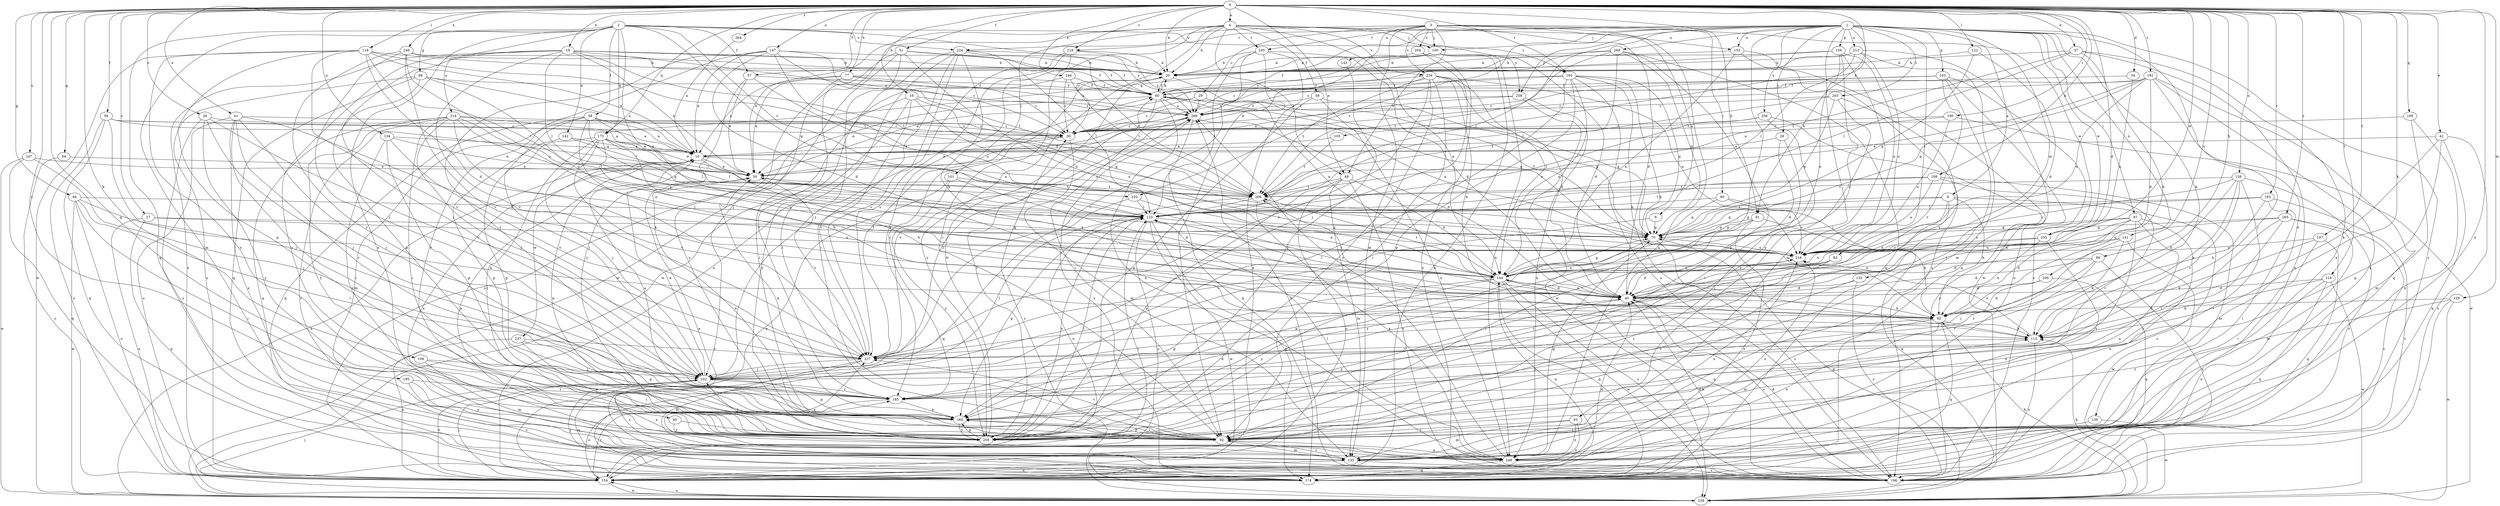 strict digraph  {
0;
1;
2;
3;
4;
6;
9;
10;
16;
19;
20;
26;
27;
28;
29;
30;
34;
37;
40;
41;
42;
49;
50;
51;
56;
57;
58;
59;
60;
64;
65;
66;
68;
70;
77;
80;
81;
82;
83;
87;
90;
92;
93;
100;
101;
102;
105;
108;
109;
113;
116;
118;
122;
123;
129;
132;
133;
134;
138;
139;
141;
142;
143;
144;
147;
153;
154;
159;
163;
164;
169;
173;
174;
180;
183;
184;
185;
192;
195;
196;
197;
203;
204;
205;
206;
209;
213;
214;
216;
219;
220;
224;
226;
227;
235;
237;
238;
244;
246;
247;
248;
256;
258;
259;
264;
265;
268;
269;
0 -> 4  [label=a];
0 -> 16  [label=b];
0 -> 19  [label=b];
0 -> 20  [label=b];
0 -> 26  [label=c];
0 -> 27  [label=c];
0 -> 34  [label=d];
0 -> 37  [label=d];
0 -> 40  [label=d];
0 -> 41  [label=e];
0 -> 42  [label=e];
0 -> 49  [label=e];
0 -> 51  [label=f];
0 -> 56  [label=f];
0 -> 57  [label=f];
0 -> 64  [label=g];
0 -> 65  [label=g];
0 -> 66  [label=g];
0 -> 77  [label=h];
0 -> 80  [label=h];
0 -> 81  [label=h];
0 -> 105  [label=k];
0 -> 108  [label=k];
0 -> 109  [label=k];
0 -> 113  [label=k];
0 -> 116  [label=l];
0 -> 118  [label=l];
0 -> 122  [label=l];
0 -> 129  [label=m];
0 -> 134  [label=n];
0 -> 138  [label=n];
0 -> 147  [label=o];
0 -> 169  [label=q];
0 -> 173  [label=q];
0 -> 180  [label=r];
0 -> 183  [label=r];
0 -> 184  [label=r];
0 -> 192  [label=s];
0 -> 195  [label=s];
0 -> 197  [label=t];
0 -> 209  [label=u];
0 -> 219  [label=v];
0 -> 235  [label=w];
0 -> 244  [label=x];
0 -> 246  [label=x];
0 -> 247  [label=x];
0 -> 248  [label=x];
0 -> 264  [label=z];
0 -> 265  [label=z];
1 -> 6  [label=a];
1 -> 28  [label=c];
1 -> 81  [label=h];
1 -> 83  [label=i];
1 -> 87  [label=i];
1 -> 93  [label=j];
1 -> 100  [label=j];
1 -> 113  [label=k];
1 -> 123  [label=l];
1 -> 132  [label=m];
1 -> 139  [label=n];
1 -> 141  [label=n];
1 -> 153  [label=o];
1 -> 159  [label=p];
1 -> 163  [label=p];
1 -> 164  [label=p];
1 -> 173  [label=q];
1 -> 196  [label=s];
1 -> 203  [label=t];
1 -> 213  [label=u];
1 -> 219  [label=v];
1 -> 220  [label=v];
1 -> 235  [label=w];
1 -> 256  [label=y];
1 -> 258  [label=y];
1 -> 268  [label=z];
2 -> 57  [label=f];
2 -> 58  [label=f];
2 -> 68  [label=g];
2 -> 70  [label=g];
2 -> 133  [label=m];
2 -> 142  [label=n];
2 -> 173  [label=q];
2 -> 174  [label=q];
2 -> 184  [label=r];
2 -> 214  [label=u];
2 -> 216  [label=u];
2 -> 220  [label=v];
2 -> 224  [label=v];
2 -> 248  [label=x];
2 -> 269  [label=z];
3 -> 9  [label=a];
3 -> 29  [label=c];
3 -> 40  [label=d];
3 -> 49  [label=e];
3 -> 90  [label=i];
3 -> 100  [label=j];
3 -> 133  [label=m];
3 -> 143  [label=n];
3 -> 204  [label=t];
3 -> 205  [label=t];
3 -> 224  [label=v];
3 -> 226  [label=v];
3 -> 235  [label=w];
3 -> 248  [label=x];
4 -> 20  [label=b];
4 -> 30  [label=c];
4 -> 49  [label=e];
4 -> 50  [label=e];
4 -> 59  [label=f];
4 -> 92  [label=i];
4 -> 100  [label=j];
4 -> 101  [label=j];
4 -> 102  [label=j];
4 -> 144  [label=n];
4 -> 153  [label=o];
4 -> 205  [label=t];
4 -> 226  [label=v];
4 -> 258  [label=y];
6 -> 40  [label=d];
6 -> 70  [label=g];
6 -> 82  [label=h];
6 -> 102  [label=j];
6 -> 123  [label=l];
6 -> 196  [label=s];
9 -> 70  [label=g];
9 -> 227  [label=v];
10 -> 50  [label=e];
10 -> 82  [label=h];
10 -> 206  [label=t];
10 -> 237  [label=w];
10 -> 248  [label=x];
16 -> 70  [label=g];
16 -> 154  [label=o];
16 -> 216  [label=u];
16 -> 227  [label=v];
16 -> 259  [label=y];
16 -> 269  [label=z];
19 -> 20  [label=b];
19 -> 50  [label=e];
19 -> 60  [label=f];
19 -> 102  [label=j];
19 -> 123  [label=l];
19 -> 154  [label=o];
19 -> 206  [label=t];
19 -> 227  [label=v];
19 -> 259  [label=y];
19 -> 269  [label=z];
20 -> 60  [label=f];
20 -> 144  [label=n];
20 -> 185  [label=r];
20 -> 259  [label=y];
26 -> 30  [label=c];
26 -> 102  [label=j];
26 -> 196  [label=s];
26 -> 227  [label=v];
26 -> 259  [label=y];
27 -> 70  [label=g];
27 -> 154  [label=o];
27 -> 174  [label=q];
27 -> 216  [label=u];
28 -> 10  [label=a];
28 -> 40  [label=d];
28 -> 92  [label=i];
29 -> 30  [label=c];
29 -> 70  [label=g];
29 -> 269  [label=z];
30 -> 10  [label=a];
30 -> 50  [label=e];
30 -> 133  [label=m];
34 -> 60  [label=f];
34 -> 216  [label=u];
37 -> 20  [label=b];
37 -> 82  [label=h];
37 -> 123  [label=l];
37 -> 154  [label=o];
37 -> 206  [label=t];
37 -> 248  [label=x];
40 -> 82  [label=h];
40 -> 123  [label=l];
40 -> 144  [label=n];
40 -> 196  [label=s];
40 -> 206  [label=t];
40 -> 259  [label=y];
41 -> 30  [label=c];
41 -> 40  [label=d];
41 -> 92  [label=i];
41 -> 102  [label=j];
41 -> 154  [label=o];
41 -> 185  [label=r];
41 -> 248  [label=x];
42 -> 10  [label=a];
42 -> 113  [label=k];
42 -> 164  [label=p];
42 -> 174  [label=q];
42 -> 196  [label=s];
49 -> 133  [label=m];
49 -> 144  [label=n];
49 -> 154  [label=o];
49 -> 196  [label=s];
49 -> 206  [label=t];
49 -> 259  [label=y];
50 -> 206  [label=t];
50 -> 227  [label=v];
50 -> 269  [label=z];
51 -> 20  [label=b];
51 -> 60  [label=f];
51 -> 92  [label=i];
51 -> 144  [label=n];
51 -> 185  [label=r];
51 -> 238  [label=w];
56 -> 10  [label=a];
56 -> 30  [label=c];
56 -> 102  [label=j];
56 -> 154  [label=o];
56 -> 174  [label=q];
56 -> 206  [label=t];
57 -> 50  [label=e];
57 -> 60  [label=f];
57 -> 144  [label=n];
57 -> 259  [label=y];
58 -> 10  [label=a];
58 -> 30  [label=c];
58 -> 70  [label=g];
58 -> 102  [label=j];
58 -> 123  [label=l];
58 -> 133  [label=m];
58 -> 144  [label=n];
58 -> 174  [label=q];
59 -> 70  [label=g];
59 -> 248  [label=x];
59 -> 259  [label=y];
59 -> 269  [label=z];
60 -> 20  [label=b];
60 -> 50  [label=e];
60 -> 70  [label=g];
60 -> 92  [label=i];
60 -> 216  [label=u];
60 -> 248  [label=x];
60 -> 269  [label=z];
64 -> 50  [label=e];
64 -> 154  [label=o];
65 -> 92  [label=i];
65 -> 259  [label=y];
66 -> 92  [label=i];
66 -> 113  [label=k];
66 -> 123  [label=l];
66 -> 154  [label=o];
66 -> 185  [label=r];
66 -> 238  [label=w];
68 -> 10  [label=a];
68 -> 60  [label=f];
68 -> 154  [label=o];
68 -> 164  [label=p];
68 -> 174  [label=q];
68 -> 216  [label=u];
70 -> 60  [label=f];
70 -> 164  [label=p];
70 -> 196  [label=s];
70 -> 216  [label=u];
77 -> 10  [label=a];
77 -> 30  [label=c];
77 -> 50  [label=e];
77 -> 60  [label=f];
77 -> 259  [label=y];
77 -> 269  [label=z];
80 -> 40  [label=d];
80 -> 102  [label=j];
80 -> 144  [label=n];
80 -> 185  [label=r];
80 -> 196  [label=s];
81 -> 70  [label=g];
81 -> 82  [label=h];
81 -> 92  [label=i];
81 -> 154  [label=o];
81 -> 259  [label=y];
82 -> 113  [label=k];
82 -> 133  [label=m];
82 -> 164  [label=p];
82 -> 174  [label=q];
82 -> 248  [label=x];
83 -> 40  [label=d];
83 -> 92  [label=i];
83 -> 144  [label=n];
83 -> 185  [label=r];
87 -> 70  [label=g];
87 -> 82  [label=h];
87 -> 144  [label=n];
87 -> 154  [label=o];
87 -> 216  [label=u];
87 -> 248  [label=x];
87 -> 259  [label=y];
90 -> 70  [label=g];
90 -> 123  [label=l];
90 -> 216  [label=u];
90 -> 238  [label=w];
92 -> 10  [label=a];
92 -> 50  [label=e];
92 -> 113  [label=k];
92 -> 133  [label=m];
92 -> 164  [label=p];
92 -> 227  [label=v];
92 -> 248  [label=x];
93 -> 92  [label=i];
93 -> 133  [label=m];
93 -> 154  [label=o];
93 -> 248  [label=x];
100 -> 20  [label=b];
100 -> 40  [label=d];
100 -> 50  [label=e];
100 -> 154  [label=o];
100 -> 248  [label=x];
100 -> 269  [label=z];
101 -> 40  [label=d];
101 -> 154  [label=o];
101 -> 206  [label=t];
101 -> 259  [label=y];
102 -> 50  [label=e];
102 -> 123  [label=l];
102 -> 154  [label=o];
102 -> 164  [label=p];
102 -> 174  [label=q];
102 -> 185  [label=r];
102 -> 248  [label=x];
102 -> 269  [label=z];
105 -> 10  [label=a];
105 -> 206  [label=t];
108 -> 123  [label=l];
108 -> 133  [label=m];
108 -> 185  [label=r];
108 -> 206  [label=t];
108 -> 216  [label=u];
109 -> 92  [label=i];
109 -> 102  [label=j];
109 -> 133  [label=m];
113 -> 196  [label=s];
113 -> 216  [label=u];
113 -> 227  [label=v];
116 -> 40  [label=d];
116 -> 113  [label=k];
116 -> 154  [label=o];
116 -> 174  [label=q];
116 -> 238  [label=w];
118 -> 10  [label=a];
118 -> 20  [label=b];
118 -> 40  [label=d];
118 -> 123  [label=l];
118 -> 164  [label=p];
118 -> 206  [label=t];
118 -> 227  [label=v];
118 -> 238  [label=w];
118 -> 259  [label=y];
122 -> 20  [label=b];
122 -> 40  [label=d];
122 -> 70  [label=g];
123 -> 70  [label=g];
123 -> 154  [label=o];
123 -> 164  [label=p];
123 -> 174  [label=q];
123 -> 238  [label=w];
123 -> 259  [label=y];
129 -> 82  [label=h];
129 -> 196  [label=s];
129 -> 238  [label=w];
129 -> 259  [label=y];
132 -> 40  [label=d];
132 -> 185  [label=r];
132 -> 196  [label=s];
133 -> 92  [label=i];
133 -> 154  [label=o];
133 -> 196  [label=s];
133 -> 216  [label=u];
133 -> 227  [label=v];
134 -> 10  [label=a];
134 -> 50  [label=e];
134 -> 164  [label=p];
134 -> 227  [label=v];
134 -> 259  [label=y];
138 -> 82  [label=h];
138 -> 92  [label=i];
138 -> 113  [label=k];
138 -> 196  [label=s];
138 -> 206  [label=t];
138 -> 216  [label=u];
138 -> 227  [label=v];
139 -> 92  [label=i];
139 -> 238  [label=w];
141 -> 40  [label=d];
141 -> 113  [label=k];
141 -> 185  [label=r];
141 -> 216  [label=u];
141 -> 238  [label=w];
142 -> 10  [label=a];
142 -> 123  [label=l];
142 -> 164  [label=p];
143 -> 259  [label=y];
144 -> 40  [label=d];
144 -> 50  [label=e];
144 -> 70  [label=g];
144 -> 164  [label=p];
144 -> 174  [label=q];
144 -> 196  [label=s];
144 -> 206  [label=t];
144 -> 216  [label=u];
144 -> 238  [label=w];
144 -> 259  [label=y];
147 -> 10  [label=a];
147 -> 20  [label=b];
147 -> 30  [label=c];
147 -> 40  [label=d];
147 -> 185  [label=r];
147 -> 206  [label=t];
147 -> 216  [label=u];
147 -> 259  [label=y];
153 -> 20  [label=b];
153 -> 144  [label=n];
153 -> 196  [label=s];
153 -> 238  [label=w];
154 -> 40  [label=d];
154 -> 102  [label=j];
154 -> 123  [label=l];
154 -> 185  [label=r];
154 -> 238  [label=w];
159 -> 20  [label=b];
159 -> 60  [label=f];
159 -> 133  [label=m];
159 -> 144  [label=n];
159 -> 216  [label=u];
159 -> 259  [label=y];
163 -> 30  [label=c];
163 -> 60  [label=f];
163 -> 92  [label=i];
163 -> 154  [label=o];
163 -> 196  [label=s];
163 -> 227  [label=v];
163 -> 269  [label=z];
164 -> 10  [label=a];
164 -> 40  [label=d];
164 -> 50  [label=e];
164 -> 92  [label=i];
164 -> 259  [label=y];
169 -> 30  [label=c];
169 -> 133  [label=m];
169 -> 248  [label=x];
173 -> 10  [label=a];
173 -> 50  [label=e];
173 -> 82  [label=h];
173 -> 92  [label=i];
173 -> 102  [label=j];
173 -> 123  [label=l];
173 -> 144  [label=n];
173 -> 164  [label=p];
173 -> 227  [label=v];
174 -> 40  [label=d];
174 -> 102  [label=j];
174 -> 144  [label=n];
174 -> 269  [label=z];
180 -> 10  [label=a];
180 -> 30  [label=c];
180 -> 216  [label=u];
180 -> 238  [label=w];
183 -> 70  [label=g];
183 -> 82  [label=h];
183 -> 92  [label=i];
183 -> 123  [label=l];
183 -> 196  [label=s];
184 -> 30  [label=c];
184 -> 60  [label=f];
184 -> 70  [label=g];
184 -> 82  [label=h];
184 -> 102  [label=j];
184 -> 113  [label=k];
184 -> 144  [label=n];
184 -> 164  [label=p];
184 -> 196  [label=s];
185 -> 154  [label=o];
185 -> 164  [label=p];
192 -> 30  [label=c];
192 -> 40  [label=d];
192 -> 60  [label=f];
192 -> 70  [label=g];
192 -> 102  [label=j];
192 -> 174  [label=q];
192 -> 206  [label=t];
192 -> 216  [label=u];
192 -> 248  [label=x];
195 -> 185  [label=r];
195 -> 196  [label=s];
195 -> 259  [label=y];
196 -> 40  [label=d];
196 -> 50  [label=e];
196 -> 144  [label=n];
196 -> 269  [label=z];
197 -> 92  [label=i];
197 -> 113  [label=k];
197 -> 174  [label=q];
197 -> 216  [label=u];
203 -> 70  [label=g];
203 -> 144  [label=n];
203 -> 206  [label=t];
203 -> 227  [label=v];
203 -> 269  [label=z];
204 -> 20  [label=b];
204 -> 102  [label=j];
204 -> 196  [label=s];
205 -> 20  [label=b];
205 -> 40  [label=d];
205 -> 92  [label=i];
205 -> 123  [label=l];
205 -> 154  [label=o];
205 -> 227  [label=v];
206 -> 123  [label=l];
206 -> 154  [label=o];
206 -> 248  [label=x];
209 -> 40  [label=d];
209 -> 82  [label=h];
209 -> 174  [label=q];
213 -> 20  [label=b];
213 -> 60  [label=f];
213 -> 123  [label=l];
213 -> 133  [label=m];
213 -> 174  [label=q];
213 -> 216  [label=u];
214 -> 10  [label=a];
214 -> 30  [label=c];
214 -> 92  [label=i];
214 -> 102  [label=j];
214 -> 113  [label=k];
214 -> 123  [label=l];
214 -> 174  [label=q];
214 -> 196  [label=s];
214 -> 216  [label=u];
214 -> 259  [label=y];
216 -> 144  [label=n];
216 -> 248  [label=x];
219 -> 20  [label=b];
219 -> 102  [label=j];
219 -> 185  [label=r];
219 -> 227  [label=v];
219 -> 269  [label=z];
220 -> 123  [label=l];
220 -> 144  [label=n];
220 -> 174  [label=q];
224 -> 20  [label=b];
224 -> 82  [label=h];
224 -> 92  [label=i];
224 -> 123  [label=l];
224 -> 154  [label=o];
224 -> 206  [label=t];
224 -> 227  [label=v];
224 -> 238  [label=w];
226 -> 40  [label=d];
226 -> 50  [label=e];
226 -> 60  [label=f];
226 -> 82  [label=h];
226 -> 92  [label=i];
226 -> 144  [label=n];
226 -> 206  [label=t];
226 -> 216  [label=u];
226 -> 227  [label=v];
226 -> 259  [label=y];
227 -> 60  [label=f];
227 -> 102  [label=j];
227 -> 133  [label=m];
227 -> 196  [label=s];
235 -> 82  [label=h];
235 -> 144  [label=n];
235 -> 154  [label=o];
235 -> 216  [label=u];
237 -> 154  [label=o];
237 -> 164  [label=p];
237 -> 227  [label=v];
237 -> 259  [label=y];
238 -> 10  [label=a];
238 -> 30  [label=c];
238 -> 70  [label=g];
238 -> 82  [label=h];
238 -> 102  [label=j];
238 -> 113  [label=k];
238 -> 154  [label=o];
244 -> 30  [label=c];
244 -> 60  [label=f];
244 -> 92  [label=i];
244 -> 206  [label=t];
246 -> 20  [label=b];
246 -> 60  [label=f];
246 -> 102  [label=j];
246 -> 185  [label=r];
246 -> 216  [label=u];
246 -> 227  [label=v];
247 -> 50  [label=e];
247 -> 102  [label=j];
247 -> 174  [label=q];
247 -> 238  [label=w];
248 -> 10  [label=a];
248 -> 70  [label=g];
248 -> 123  [label=l];
248 -> 174  [label=q];
248 -> 269  [label=z];
256 -> 30  [label=c];
256 -> 92  [label=i];
256 -> 123  [label=l];
256 -> 196  [label=s];
258 -> 10  [label=a];
258 -> 238  [label=w];
258 -> 248  [label=x];
258 -> 269  [label=z];
259 -> 20  [label=b];
259 -> 60  [label=f];
259 -> 102  [label=j];
259 -> 123  [label=l];
259 -> 164  [label=p];
264 -> 10  [label=a];
265 -> 70  [label=g];
265 -> 133  [label=m];
265 -> 185  [label=r];
265 -> 196  [label=s];
265 -> 216  [label=u];
265 -> 259  [label=y];
268 -> 20  [label=b];
268 -> 30  [label=c];
268 -> 70  [label=g];
268 -> 123  [label=l];
268 -> 174  [label=q];
268 -> 206  [label=t];
268 -> 259  [label=y];
269 -> 30  [label=c];
269 -> 40  [label=d];
269 -> 174  [label=q];
269 -> 227  [label=v];
}
